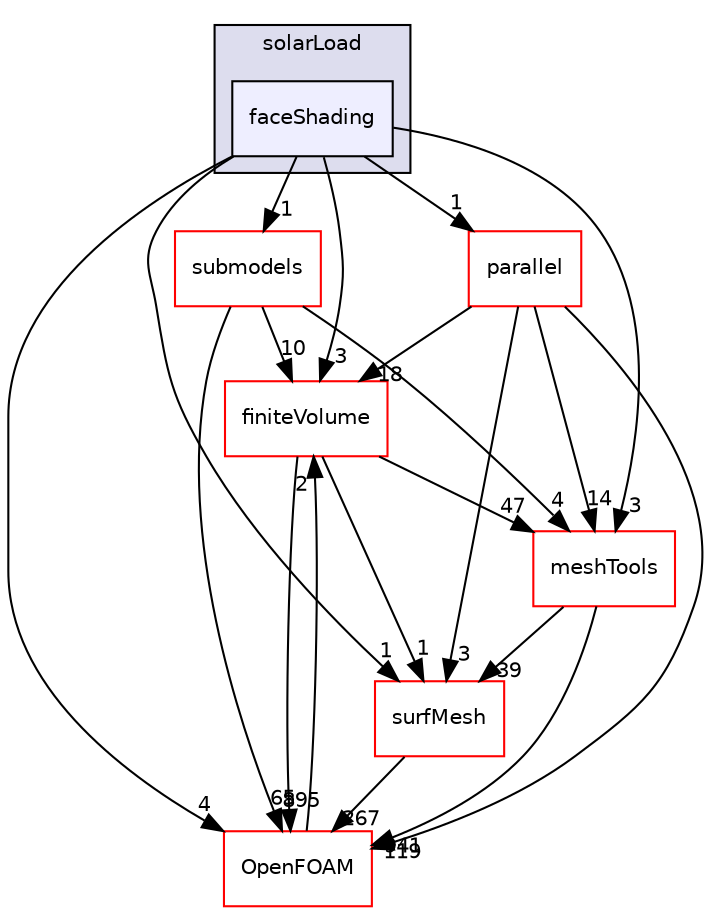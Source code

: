 digraph "src/thermophysicalModels/radiation/radiationModels/solarLoad/faceShading" {
  bgcolor=transparent;
  compound=true
  node [ fontsize="10", fontname="Helvetica"];
  edge [ labelfontsize="10", labelfontname="Helvetica"];
  subgraph clusterdir_f297ea9a9f8d3c8b6996293f607cec56 {
    graph [ bgcolor="#ddddee", pencolor="black", label="solarLoad" fontname="Helvetica", fontsize="10", URL="dir_f297ea9a9f8d3c8b6996293f607cec56.html"]
  dir_1e99f1b9822dbf5bffb6cd7c2401a906 [shape=box, label="faceShading", style="filled", fillcolor="#eeeeff", pencolor="black", URL="dir_1e99f1b9822dbf5bffb6cd7c2401a906.html"];
  }
  dir_9bd15774b555cf7259a6fa18f99fe99b [shape=box label="finiteVolume" color="red" URL="dir_9bd15774b555cf7259a6fa18f99fe99b.html"];
  dir_0a88fe22feb23ce5f078a04a1df67721 [shape=box label="surfMesh" color="red" URL="dir_0a88fe22feb23ce5f078a04a1df67721.html"];
  dir_ae30ad0bef50cf391b24c614251bb9fd [shape=box label="meshTools" color="red" URL="dir_ae30ad0bef50cf391b24c614251bb9fd.html"];
  dir_e8719ccd60760366888bb431a21ef811 [shape=box label="submodels" color="red" URL="dir_e8719ccd60760366888bb431a21ef811.html"];
  dir_72b2b5518d1565784443265ec6729f79 [shape=box label="parallel" color="red" URL="dir_72b2b5518d1565784443265ec6729f79.html"];
  dir_c5473ff19b20e6ec4dfe5c310b3778a8 [shape=box label="OpenFOAM" color="red" URL="dir_c5473ff19b20e6ec4dfe5c310b3778a8.html"];
  dir_9bd15774b555cf7259a6fa18f99fe99b->dir_0a88fe22feb23ce5f078a04a1df67721 [headlabel="1", labeldistance=1.5 headhref="dir_000814_003623.html"];
  dir_9bd15774b555cf7259a6fa18f99fe99b->dir_ae30ad0bef50cf391b24c614251bb9fd [headlabel="47", labeldistance=1.5 headhref="dir_000814_001949.html"];
  dir_9bd15774b555cf7259a6fa18f99fe99b->dir_c5473ff19b20e6ec4dfe5c310b3778a8 [headlabel="895", labeldistance=1.5 headhref="dir_000814_002151.html"];
  dir_0a88fe22feb23ce5f078a04a1df67721->dir_c5473ff19b20e6ec4dfe5c310b3778a8 [headlabel="267", labeldistance=1.5 headhref="dir_003623_002151.html"];
  dir_ae30ad0bef50cf391b24c614251bb9fd->dir_0a88fe22feb23ce5f078a04a1df67721 [headlabel="39", labeldistance=1.5 headhref="dir_001949_003623.html"];
  dir_ae30ad0bef50cf391b24c614251bb9fd->dir_c5473ff19b20e6ec4dfe5c310b3778a8 [headlabel="941", labeldistance=1.5 headhref="dir_001949_002151.html"];
  dir_e8719ccd60760366888bb431a21ef811->dir_9bd15774b555cf7259a6fa18f99fe99b [headlabel="10", labeldistance=1.5 headhref="dir_003744_000814.html"];
  dir_e8719ccd60760366888bb431a21ef811->dir_ae30ad0bef50cf391b24c614251bb9fd [headlabel="4", labeldistance=1.5 headhref="dir_003744_001949.html"];
  dir_e8719ccd60760366888bb431a21ef811->dir_c5473ff19b20e6ec4dfe5c310b3778a8 [headlabel="65", labeldistance=1.5 headhref="dir_003744_002151.html"];
  dir_1e99f1b9822dbf5bffb6cd7c2401a906->dir_9bd15774b555cf7259a6fa18f99fe99b [headlabel="3", labeldistance=1.5 headhref="dir_003742_000814.html"];
  dir_1e99f1b9822dbf5bffb6cd7c2401a906->dir_0a88fe22feb23ce5f078a04a1df67721 [headlabel="1", labeldistance=1.5 headhref="dir_003742_003623.html"];
  dir_1e99f1b9822dbf5bffb6cd7c2401a906->dir_ae30ad0bef50cf391b24c614251bb9fd [headlabel="3", labeldistance=1.5 headhref="dir_003742_001949.html"];
  dir_1e99f1b9822dbf5bffb6cd7c2401a906->dir_e8719ccd60760366888bb431a21ef811 [headlabel="1", labeldistance=1.5 headhref="dir_003742_003744.html"];
  dir_1e99f1b9822dbf5bffb6cd7c2401a906->dir_72b2b5518d1565784443265ec6729f79 [headlabel="1", labeldistance=1.5 headhref="dir_003742_002969.html"];
  dir_1e99f1b9822dbf5bffb6cd7c2401a906->dir_c5473ff19b20e6ec4dfe5c310b3778a8 [headlabel="4", labeldistance=1.5 headhref="dir_003742_002151.html"];
  dir_72b2b5518d1565784443265ec6729f79->dir_9bd15774b555cf7259a6fa18f99fe99b [headlabel="18", labeldistance=1.5 headhref="dir_002969_000814.html"];
  dir_72b2b5518d1565784443265ec6729f79->dir_0a88fe22feb23ce5f078a04a1df67721 [headlabel="3", labeldistance=1.5 headhref="dir_002969_003623.html"];
  dir_72b2b5518d1565784443265ec6729f79->dir_ae30ad0bef50cf391b24c614251bb9fd [headlabel="14", labeldistance=1.5 headhref="dir_002969_001949.html"];
  dir_72b2b5518d1565784443265ec6729f79->dir_c5473ff19b20e6ec4dfe5c310b3778a8 [headlabel="119", labeldistance=1.5 headhref="dir_002969_002151.html"];
  dir_c5473ff19b20e6ec4dfe5c310b3778a8->dir_9bd15774b555cf7259a6fa18f99fe99b [headlabel="2", labeldistance=1.5 headhref="dir_002151_000814.html"];
}
